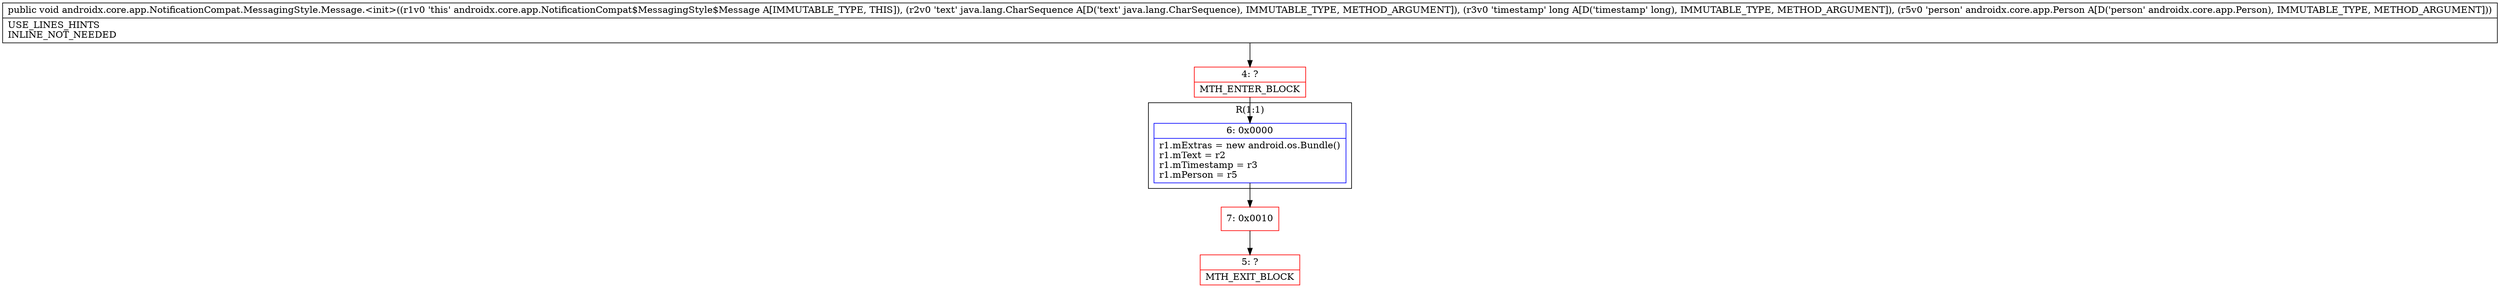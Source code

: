 digraph "CFG forandroidx.core.app.NotificationCompat.MessagingStyle.Message.\<init\>(Ljava\/lang\/CharSequence;JLandroidx\/core\/app\/Person;)V" {
subgraph cluster_Region_2065856336 {
label = "R(1:1)";
node [shape=record,color=blue];
Node_6 [shape=record,label="{6\:\ 0x0000|r1.mExtras = new android.os.Bundle()\lr1.mText = r2\lr1.mTimestamp = r3\lr1.mPerson = r5\l}"];
}
Node_4 [shape=record,color=red,label="{4\:\ ?|MTH_ENTER_BLOCK\l}"];
Node_7 [shape=record,color=red,label="{7\:\ 0x0010}"];
Node_5 [shape=record,color=red,label="{5\:\ ?|MTH_EXIT_BLOCK\l}"];
MethodNode[shape=record,label="{public void androidx.core.app.NotificationCompat.MessagingStyle.Message.\<init\>((r1v0 'this' androidx.core.app.NotificationCompat$MessagingStyle$Message A[IMMUTABLE_TYPE, THIS]), (r2v0 'text' java.lang.CharSequence A[D('text' java.lang.CharSequence), IMMUTABLE_TYPE, METHOD_ARGUMENT]), (r3v0 'timestamp' long A[D('timestamp' long), IMMUTABLE_TYPE, METHOD_ARGUMENT]), (r5v0 'person' androidx.core.app.Person A[D('person' androidx.core.app.Person), IMMUTABLE_TYPE, METHOD_ARGUMENT]))  | USE_LINES_HINTS\lINLINE_NOT_NEEDED\l}"];
MethodNode -> Node_4;Node_6 -> Node_7;
Node_4 -> Node_6;
Node_7 -> Node_5;
}

